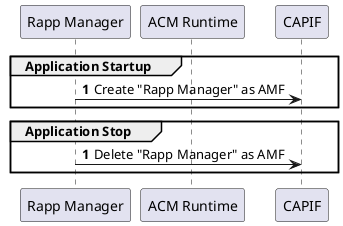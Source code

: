 @startuml
participant "Rapp Manager"
participant "ACM Runtime"
participant "CAPIF"

autonumber

group Application Startup
"Rapp Manager"->"CAPIF": Create "Rapp Manager" as AMF
end

autonumber

group Application Stop
"Rapp Manager"->"CAPIF": Delete "Rapp Manager" as AMF
end

@enduml